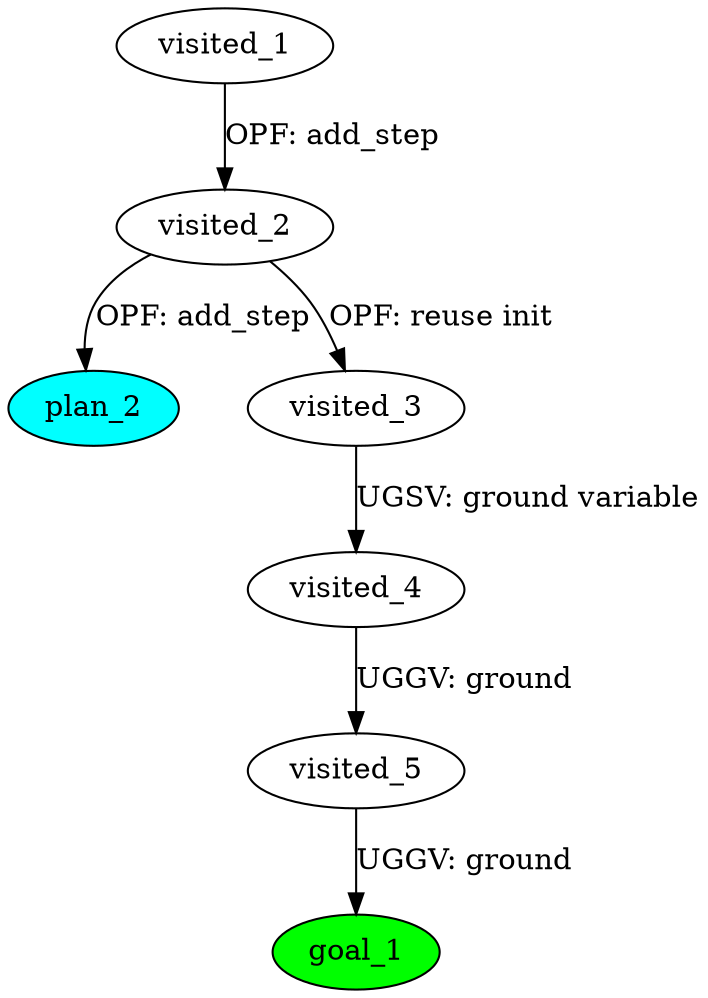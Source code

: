 digraph {
	"ead82bb6-9e3d-59f0-ef57-f0bb15002f8d" [label=plan_0 fillcolor=cyan style=filled]
	"ead82bb6-9e3d-59f0-ef57-f0bb15002f8d" [label=visited_1 fillcolor=white style=filled]
	"9e47cedc-d5ed-b0c8-618b-1b2ec83be551" [label=plan_1 fillcolor=cyan style=filled]
	"ead82bb6-9e3d-59f0-ef57-f0bb15002f8d" -> "9e47cedc-d5ed-b0c8-618b-1b2ec83be551" [label="OPF: add_step"]
	"9e47cedc-d5ed-b0c8-618b-1b2ec83be551" [label=visited_2 fillcolor=white style=filled]
	"21f69c30-c293-8347-2127-52587e05d727" [label=plan_2 fillcolor=cyan style=filled]
	"9e47cedc-d5ed-b0c8-618b-1b2ec83be551" -> "21f69c30-c293-8347-2127-52587e05d727" [label="OPF: add_step"]
	"9c2ce814-250e-3556-1f41-b98bf0745dda" [label=plan_3 fillcolor=cyan style=filled]
	"9e47cedc-d5ed-b0c8-618b-1b2ec83be551" -> "9c2ce814-250e-3556-1f41-b98bf0745dda" [label="OPF: reuse init"]
	"9c2ce814-250e-3556-1f41-b98bf0745dda" [label=visited_3 fillcolor=white style=filled]
	"55ad6655-4b94-f3d9-169f-915e59828abf" [label=plan_4 fillcolor=cyan style=filled]
	"9c2ce814-250e-3556-1f41-b98bf0745dda" -> "55ad6655-4b94-f3d9-169f-915e59828abf" [label="UGSV: ground variable"]
	"55ad6655-4b94-f3d9-169f-915e59828abf" [label=visited_4 fillcolor=white style=filled]
	"feeffc7f-ad48-c174-54c8-633b0b7130f6" [label=plan_5 fillcolor=cyan style=filled]
	"55ad6655-4b94-f3d9-169f-915e59828abf" -> "feeffc7f-ad48-c174-54c8-633b0b7130f6" [label="UGGV: ground"]
	"feeffc7f-ad48-c174-54c8-633b0b7130f6" [label=visited_5 fillcolor=white style=filled]
	"cd870962-eced-ecb0-e274-191583000f15" [label=plan_6 fillcolor=cyan style=filled]
	"feeffc7f-ad48-c174-54c8-633b0b7130f6" -> "cd870962-eced-ecb0-e274-191583000f15" [label="UGGV: ground"]
	"cd870962-eced-ecb0-e274-191583000f15" [label=visited_6 fillcolor=white style=filled]
	"cd870962-eced-ecb0-e274-191583000f15" [label=goal_1 fillcolor=green style=filled]
}
